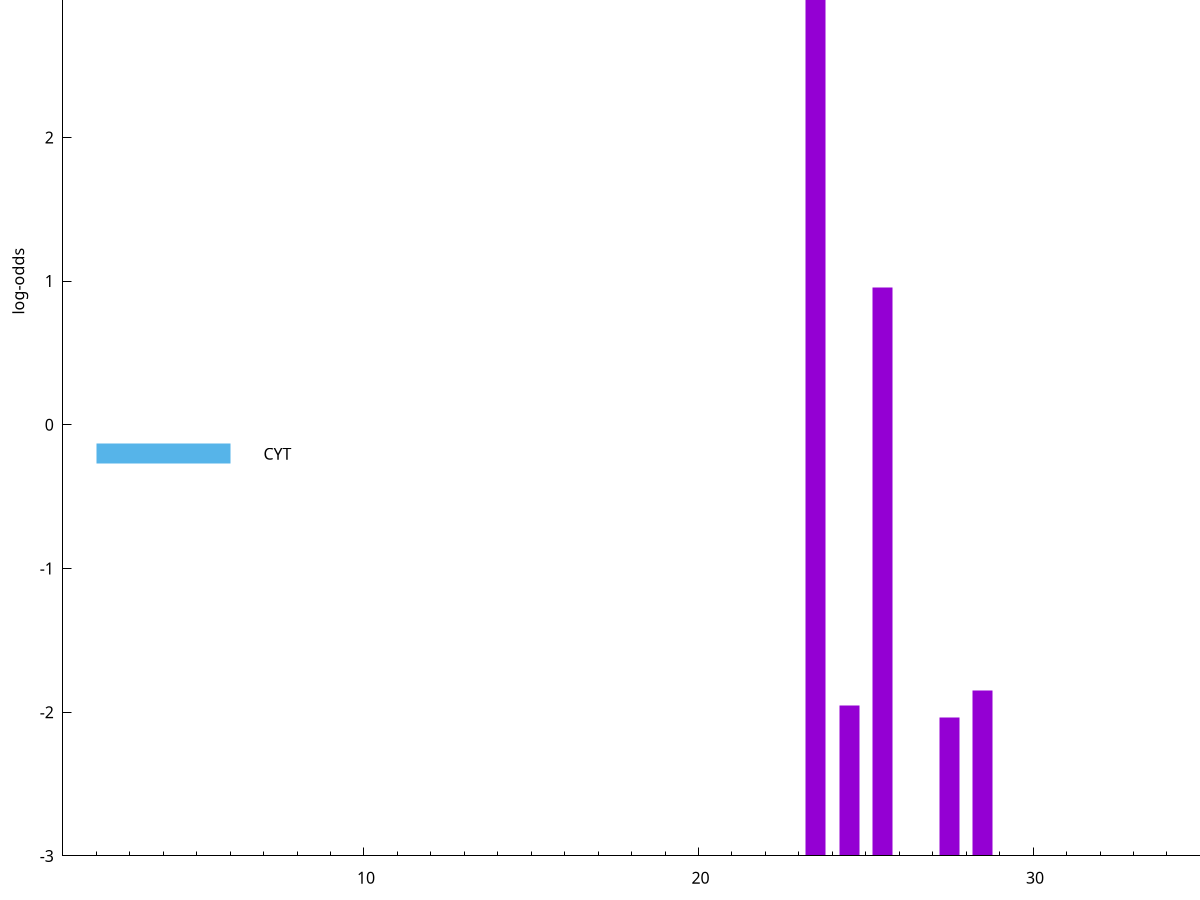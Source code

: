 set title "LipoP predictions for SPy_1016"
set size 2., 1.4
set xrange [1:70] 
set mxtics 10
set yrange [-3:5]
set y2range [0:8]
set ylabel "log-odds"
set term postscript eps color solid "Helvetica" 30
set output "SPy_1016.eps"
set arrow from 2,3.68845 to 6,3.68845 nohead lt 1 lw 20
set label "SpI" at 7,3.68845
set arrow from 2,-0.200913 to 6,-0.200913 nohead lt 3 lw 20
set label "CYT" at 7,-0.200913
set arrow from 2,3.68845 to 6,3.68845 nohead lt 1 lw 20
set label "SpI" at 7,3.68845
# NOTE: The scores below are the log-odds scores with the threshold
# NOTE: subtracted (a hack to make gnuplot make the histogram all
# NOTE: look nice).
plot "-" axes x1y2 title "" with impulses lt 1 lw 20
23.500000 6.325880
25.500000 3.956614
28.500000 1.150690
24.500000 1.046590
27.500000 0.962880
e
exit
